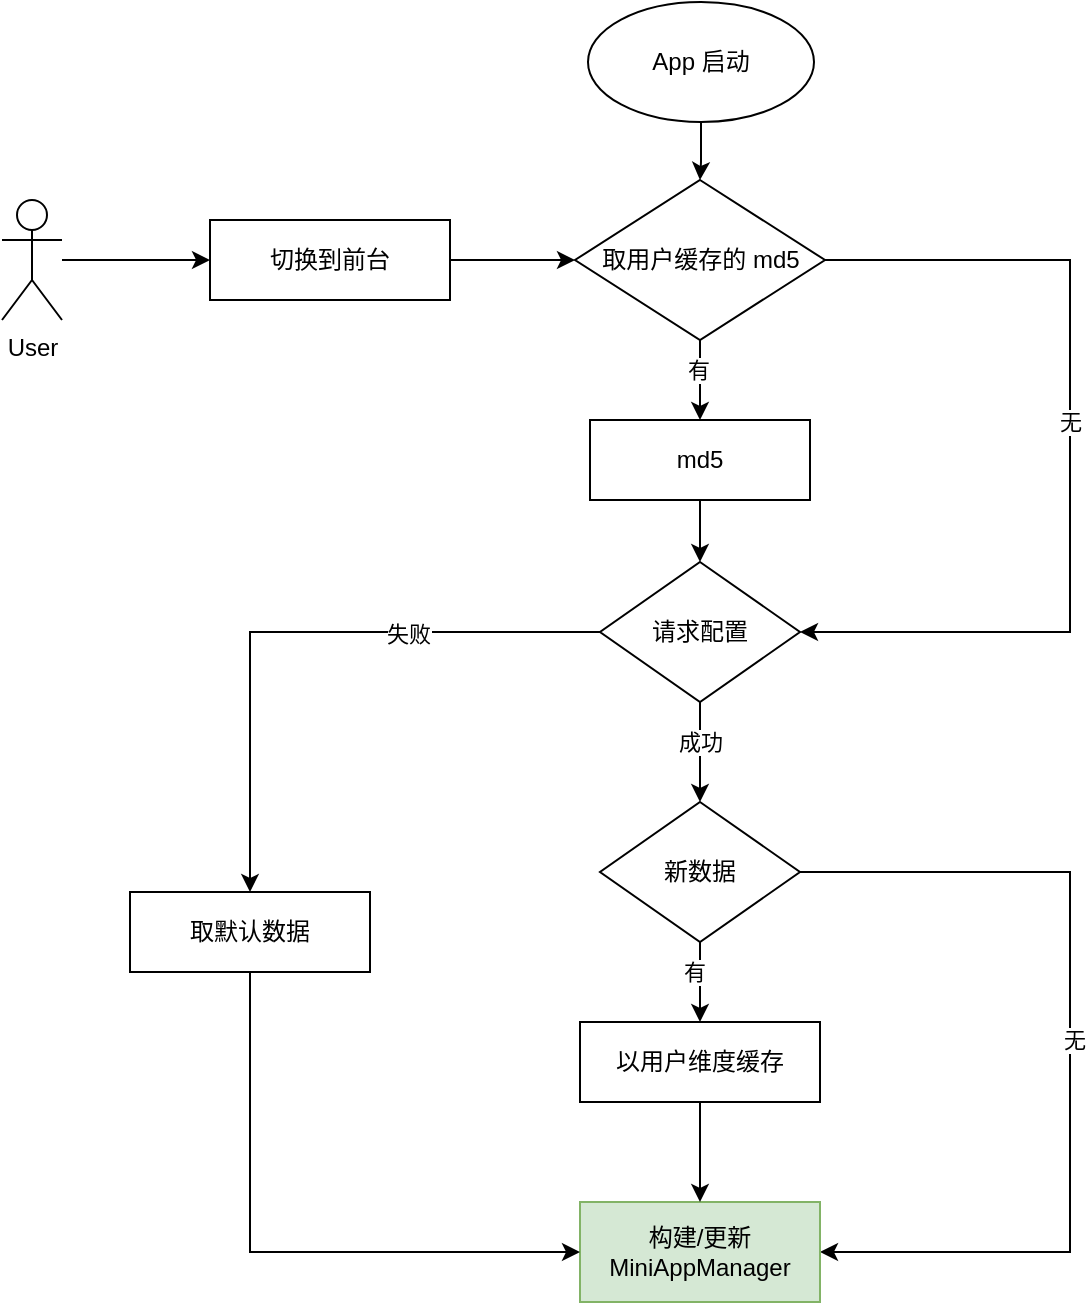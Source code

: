 <mxfile version="20.5.1" type="github" pages="2">
  <diagram id="qIdcDjwDj3UZT8pqLWE8" name="MiniApp 改造">
    <mxGraphModel dx="1106" dy="614" grid="1" gridSize="10" guides="1" tooltips="1" connect="1" arrows="1" fold="1" page="1" pageScale="1" pageWidth="827" pageHeight="1169" math="0" shadow="0">
      <root>
        <mxCell id="0" />
        <mxCell id="1" parent="0" />
        <mxCell id="k7nwWT6xpRdfo8nqjPlU-28" style="edgeStyle=orthogonalEdgeStyle;rounded=0;orthogonalLoop=1;jettySize=auto;html=1;entryX=0.5;entryY=0;entryDx=0;entryDy=0;" parent="1" source="k7nwWT6xpRdfo8nqjPlU-1" target="k7nwWT6xpRdfo8nqjPlU-6" edge="1">
          <mxGeometry relative="1" as="geometry" />
        </mxCell>
        <mxCell id="k7nwWT6xpRdfo8nqjPlU-1" value="App 启动" style="ellipse;whiteSpace=wrap;html=1;" parent="1" vertex="1">
          <mxGeometry x="449" y="100" width="113" height="60" as="geometry" />
        </mxCell>
        <mxCell id="k7nwWT6xpRdfo8nqjPlU-31" style="edgeStyle=orthogonalEdgeStyle;rounded=0;orthogonalLoop=1;jettySize=auto;html=1;entryX=0;entryY=0.5;entryDx=0;entryDy=0;" parent="1" source="k7nwWT6xpRdfo8nqjPlU-2" target="k7nwWT6xpRdfo8nqjPlU-3" edge="1">
          <mxGeometry relative="1" as="geometry" />
        </mxCell>
        <mxCell id="k7nwWT6xpRdfo8nqjPlU-2" value="User" style="shape=umlActor;verticalLabelPosition=bottom;verticalAlign=top;html=1;outlineConnect=0;" parent="1" vertex="1">
          <mxGeometry x="156" y="199" width="30" height="60" as="geometry" />
        </mxCell>
        <mxCell id="k7nwWT6xpRdfo8nqjPlU-29" style="edgeStyle=orthogonalEdgeStyle;rounded=0;orthogonalLoop=1;jettySize=auto;html=1;entryX=0;entryY=0.5;entryDx=0;entryDy=0;" parent="1" source="k7nwWT6xpRdfo8nqjPlU-3" target="k7nwWT6xpRdfo8nqjPlU-6" edge="1">
          <mxGeometry relative="1" as="geometry" />
        </mxCell>
        <mxCell id="k7nwWT6xpRdfo8nqjPlU-3" value="切换到前台" style="rounded=0;whiteSpace=wrap;html=1;" parent="1" vertex="1">
          <mxGeometry x="260" y="209" width="120" height="40" as="geometry" />
        </mxCell>
        <mxCell id="k7nwWT6xpRdfo8nqjPlU-15" value="" style="edgeStyle=orthogonalEdgeStyle;rounded=0;orthogonalLoop=1;jettySize=auto;html=1;" parent="1" source="k7nwWT6xpRdfo8nqjPlU-5" target="k7nwWT6xpRdfo8nqjPlU-9" edge="1">
          <mxGeometry relative="1" as="geometry" />
        </mxCell>
        <mxCell id="k7nwWT6xpRdfo8nqjPlU-20" value="成功" style="edgeLabel;html=1;align=center;verticalAlign=middle;resizable=0;points=[];" parent="k7nwWT6xpRdfo8nqjPlU-15" vertex="1" connectable="0">
          <mxGeometry x="-0.475" y="1" relative="1" as="geometry">
            <mxPoint x="-1" y="7" as="offset" />
          </mxGeometry>
        </mxCell>
        <mxCell id="k7nwWT6xpRdfo8nqjPlU-22" style="edgeStyle=orthogonalEdgeStyle;rounded=0;orthogonalLoop=1;jettySize=auto;html=1;entryX=0.5;entryY=0;entryDx=0;entryDy=0;" parent="1" source="k7nwWT6xpRdfo8nqjPlU-5" target="k7nwWT6xpRdfo8nqjPlU-21" edge="1">
          <mxGeometry relative="1" as="geometry" />
        </mxCell>
        <mxCell id="k7nwWT6xpRdfo8nqjPlU-23" value="失败" style="edgeLabel;html=1;align=center;verticalAlign=middle;resizable=0;points=[];" parent="k7nwWT6xpRdfo8nqjPlU-22" vertex="1" connectable="0">
          <mxGeometry x="-0.366" y="1" relative="1" as="geometry">
            <mxPoint as="offset" />
          </mxGeometry>
        </mxCell>
        <mxCell id="k7nwWT6xpRdfo8nqjPlU-5" value="请求配置" style="rhombus;whiteSpace=wrap;html=1;" parent="1" vertex="1">
          <mxGeometry x="455" y="380" width="100" height="70" as="geometry" />
        </mxCell>
        <mxCell id="k7nwWT6xpRdfo8nqjPlU-11" style="edgeStyle=orthogonalEdgeStyle;rounded=0;orthogonalLoop=1;jettySize=auto;html=1;entryX=0.5;entryY=0;entryDx=0;entryDy=0;" parent="1" source="k7nwWT6xpRdfo8nqjPlU-6" target="k7nwWT6xpRdfo8nqjPlU-7" edge="1">
          <mxGeometry relative="1" as="geometry" />
        </mxCell>
        <mxCell id="k7nwWT6xpRdfo8nqjPlU-18" value="有" style="edgeLabel;html=1;align=center;verticalAlign=middle;resizable=0;points=[];" parent="k7nwWT6xpRdfo8nqjPlU-11" vertex="1" connectable="0">
          <mxGeometry x="-0.275" y="-1" relative="1" as="geometry">
            <mxPoint as="offset" />
          </mxGeometry>
        </mxCell>
        <mxCell id="k7nwWT6xpRdfo8nqjPlU-13" style="edgeStyle=orthogonalEdgeStyle;rounded=0;orthogonalLoop=1;jettySize=auto;html=1;entryX=1;entryY=0.5;entryDx=0;entryDy=0;exitX=1;exitY=0.5;exitDx=0;exitDy=0;" parent="1" source="k7nwWT6xpRdfo8nqjPlU-6" target="k7nwWT6xpRdfo8nqjPlU-5" edge="1">
          <mxGeometry relative="1" as="geometry">
            <Array as="points">
              <mxPoint x="690" y="229" />
              <mxPoint x="690" y="415" />
            </Array>
          </mxGeometry>
        </mxCell>
        <mxCell id="k7nwWT6xpRdfo8nqjPlU-19" value="无" style="edgeLabel;html=1;align=center;verticalAlign=middle;resizable=0;points=[];" parent="k7nwWT6xpRdfo8nqjPlU-13" vertex="1" connectable="0">
          <mxGeometry x="-0.018" y="4" relative="1" as="geometry">
            <mxPoint x="-4" y="-15" as="offset" />
          </mxGeometry>
        </mxCell>
        <mxCell id="k7nwWT6xpRdfo8nqjPlU-6" value="取用户缓存的 md5" style="rhombus;whiteSpace=wrap;html=1;" parent="1" vertex="1">
          <mxGeometry x="442.5" y="189" width="125" height="80" as="geometry" />
        </mxCell>
        <mxCell id="k7nwWT6xpRdfo8nqjPlU-14" style="edgeStyle=orthogonalEdgeStyle;rounded=0;orthogonalLoop=1;jettySize=auto;html=1;entryX=0.5;entryY=0;entryDx=0;entryDy=0;" parent="1" source="k7nwWT6xpRdfo8nqjPlU-7" target="k7nwWT6xpRdfo8nqjPlU-5" edge="1">
          <mxGeometry relative="1" as="geometry" />
        </mxCell>
        <mxCell id="k7nwWT6xpRdfo8nqjPlU-7" value="md5" style="whiteSpace=wrap;html=1;" parent="1" vertex="1">
          <mxGeometry x="450" y="309" width="110" height="40" as="geometry" />
        </mxCell>
        <mxCell id="k7nwWT6xpRdfo8nqjPlU-16" style="edgeStyle=orthogonalEdgeStyle;rounded=0;orthogonalLoop=1;jettySize=auto;html=1;entryX=0.5;entryY=0;entryDx=0;entryDy=0;" parent="1" source="k7nwWT6xpRdfo8nqjPlU-9" target="qJ52JjVPG2BVUz1fdkMk-5" edge="1">
          <mxGeometry relative="1" as="geometry">
            <mxPoint x="505" y="630" as="targetPoint" />
          </mxGeometry>
        </mxCell>
        <mxCell id="k7nwWT6xpRdfo8nqjPlU-25" value="有" style="edgeLabel;html=1;align=center;verticalAlign=middle;resizable=0;points=[];" parent="k7nwWT6xpRdfo8nqjPlU-16" vertex="1" connectable="0">
          <mxGeometry x="-0.26" y="-3" relative="1" as="geometry">
            <mxPoint as="offset" />
          </mxGeometry>
        </mxCell>
        <mxCell id="m98GCqlLoSxr4hQ4DAS8-2" style="edgeStyle=orthogonalEdgeStyle;rounded=0;orthogonalLoop=1;jettySize=auto;html=1;entryX=1;entryY=0.5;entryDx=0;entryDy=0;" edge="1" parent="1" source="k7nwWT6xpRdfo8nqjPlU-9" target="k7nwWT6xpRdfo8nqjPlU-10">
          <mxGeometry relative="1" as="geometry">
            <Array as="points">
              <mxPoint x="690" y="535" />
              <mxPoint x="690" y="725" />
            </Array>
          </mxGeometry>
        </mxCell>
        <mxCell id="m98GCqlLoSxr4hQ4DAS8-3" value="无" style="edgeLabel;html=1;align=center;verticalAlign=middle;resizable=0;points=[];" vertex="1" connectable="0" parent="m98GCqlLoSxr4hQ4DAS8-2">
          <mxGeometry x="-0.028" y="2" relative="1" as="geometry">
            <mxPoint as="offset" />
          </mxGeometry>
        </mxCell>
        <mxCell id="k7nwWT6xpRdfo8nqjPlU-9" value="新数据" style="rhombus;whiteSpace=wrap;html=1;" parent="1" vertex="1">
          <mxGeometry x="455" y="500" width="100" height="70" as="geometry" />
        </mxCell>
        <mxCell id="k7nwWT6xpRdfo8nqjPlU-10" value="构建/更新 MiniAppManager" style="whiteSpace=wrap;html=1;fillColor=#d5e8d4;strokeColor=#82b366;" parent="1" vertex="1">
          <mxGeometry x="445" y="700" width="120" height="50" as="geometry" />
        </mxCell>
        <mxCell id="m98GCqlLoSxr4hQ4DAS8-1" style="edgeStyle=orthogonalEdgeStyle;rounded=0;orthogonalLoop=1;jettySize=auto;html=1;entryX=0;entryY=0.5;entryDx=0;entryDy=0;" edge="1" parent="1" source="k7nwWT6xpRdfo8nqjPlU-21" target="k7nwWT6xpRdfo8nqjPlU-10">
          <mxGeometry relative="1" as="geometry">
            <Array as="points">
              <mxPoint x="280" y="725" />
            </Array>
          </mxGeometry>
        </mxCell>
        <mxCell id="k7nwWT6xpRdfo8nqjPlU-21" value="取默认数据" style="whiteSpace=wrap;html=1;" parent="1" vertex="1">
          <mxGeometry x="220" y="545" width="120" height="40" as="geometry" />
        </mxCell>
        <mxCell id="qJ52JjVPG2BVUz1fdkMk-7" style="edgeStyle=orthogonalEdgeStyle;rounded=0;orthogonalLoop=1;jettySize=auto;html=1;entryX=0.5;entryY=0;entryDx=0;entryDy=0;" parent="1" source="qJ52JjVPG2BVUz1fdkMk-5" target="k7nwWT6xpRdfo8nqjPlU-10" edge="1">
          <mxGeometry relative="1" as="geometry" />
        </mxCell>
        <mxCell id="qJ52JjVPG2BVUz1fdkMk-5" value="以用户维度缓存" style="rounded=0;whiteSpace=wrap;html=1;" parent="1" vertex="1">
          <mxGeometry x="445" y="610" width="120" height="40" as="geometry" />
        </mxCell>
      </root>
    </mxGraphModel>
  </diagram>
  <diagram id="siqM-UVXF9p-lCljBy9X" name="类图">
    <mxGraphModel dx="1106" dy="614" grid="1" gridSize="10" guides="1" tooltips="1" connect="1" arrows="1" fold="1" page="1" pageScale="1" pageWidth="827" pageHeight="1169" math="0" shadow="0">
      <root>
        <mxCell id="0" />
        <mxCell id="1" parent="0" />
        <mxCell id="L51nYk7QgC1-J27hy4gM-5" value="DESMiniApp" style="swimlane;fontStyle=0;childLayout=stackLayout;horizontal=1;startSize=26;fillColor=none;horizontalStack=0;resizeParent=1;resizeParentMax=0;resizeLast=0;collapsible=1;marginBottom=0;" parent="1" vertex="1">
          <mxGeometry x="380" y="393" width="140" height="156" as="geometry" />
        </mxCell>
        <mxCell id="L51nYk7QgC1-J27hy4gM-7" value="+ appId" style="text;strokeColor=none;fillColor=none;align=left;verticalAlign=top;spacingLeft=4;spacingRight=4;overflow=hidden;rotatable=0;points=[[0,0.5],[1,0.5]];portConstraint=eastwest;" parent="L51nYk7QgC1-J27hy4gM-5" vertex="1">
          <mxGeometry y="26" width="140" height="26" as="geometry" />
        </mxCell>
        <mxCell id="L51nYk7QgC1-J27hy4gM-8" value="+ appName" style="text;strokeColor=none;fillColor=none;align=left;verticalAlign=top;spacingLeft=4;spacingRight=4;overflow=hidden;rotatable=0;points=[[0,0.5],[1,0.5]];portConstraint=eastwest;" parent="L51nYk7QgC1-J27hy4gM-5" vertex="1">
          <mxGeometry y="52" width="140" height="26" as="geometry" />
        </mxCell>
        <mxCell id="L51nYk7QgC1-J27hy4gM-21" value="+ prefetch" style="text;strokeColor=none;fillColor=none;align=left;verticalAlign=top;spacingLeft=4;spacingRight=4;overflow=hidden;rotatable=0;points=[[0,0.5],[1,0.5]];portConstraint=eastwest;" parent="L51nYk7QgC1-J27hy4gM-5" vertex="1">
          <mxGeometry y="78" width="140" height="26" as="geometry" />
        </mxCell>
        <mxCell id="L51nYk7QgC1-J27hy4gM-22" value="+ degrade" style="text;strokeColor=none;fillColor=none;align=left;verticalAlign=top;spacingLeft=4;spacingRight=4;overflow=hidden;rotatable=0;points=[[0,0.5],[1,0.5]];portConstraint=eastwest;" parent="L51nYk7QgC1-J27hy4gM-5" vertex="1">
          <mxGeometry y="104" width="140" height="26" as="geometry" />
        </mxCell>
        <mxCell id="L51nYk7QgC1-J27hy4gM-23" value="+ ...." style="text;strokeColor=none;fillColor=none;align=left;verticalAlign=top;spacingLeft=4;spacingRight=4;overflow=hidden;rotatable=0;points=[[0,0.5],[1,0.5]];portConstraint=eastwest;" parent="L51nYk7QgC1-J27hy4gM-5" vertex="1">
          <mxGeometry y="130" width="140" height="26" as="geometry" />
        </mxCell>
        <mxCell id="L51nYk7QgC1-J27hy4gM-9" value="DESMiniAppManager" style="swimlane;fontStyle=1;align=center;verticalAlign=top;childLayout=stackLayout;horizontal=1;startSize=26;horizontalStack=0;resizeParent=1;resizeParentMax=0;resizeLast=0;collapsible=1;marginBottom=0;" parent="1" vertex="1">
          <mxGeometry x="80" y="380" width="160" height="190" as="geometry" />
        </mxCell>
        <mxCell id="L51nYk7QgC1-J27hy4gM-15" value="+ shareInstance" style="text;strokeColor=none;fillColor=none;align=left;verticalAlign=top;spacingLeft=4;spacingRight=4;overflow=hidden;rotatable=0;points=[[0,0.5],[1,0.5]];portConstraint=eastwest;" parent="L51nYk7QgC1-J27hy4gM-9" vertex="1">
          <mxGeometry y="26" width="160" height="26" as="geometry" />
        </mxCell>
        <mxCell id="L51nYk7QgC1-J27hy4gM-17" value="+ miniApps" style="text;strokeColor=none;fillColor=none;align=left;verticalAlign=top;spacingLeft=4;spacingRight=4;overflow=hidden;rotatable=0;points=[[0,0.5],[1,0.5]];portConstraint=eastwest;" parent="L51nYk7QgC1-J27hy4gM-9" vertex="1">
          <mxGeometry y="52" width="160" height="26" as="geometry" />
        </mxCell>
        <mxCell id="L51nYk7QgC1-J27hy4gM-11" value="" style="line;strokeWidth=1;fillColor=none;align=left;verticalAlign=middle;spacingTop=-1;spacingLeft=3;spacingRight=3;rotatable=0;labelPosition=right;points=[];portConstraint=eastwest;strokeColor=inherit;" parent="L51nYk7QgC1-J27hy4gM-9" vertex="1">
          <mxGeometry y="78" width="160" height="8" as="geometry" />
        </mxCell>
        <mxCell id="L51nYk7QgC1-J27hy4gM-14" value="+ generateMiniAppsBy:" style="text;strokeColor=none;fillColor=none;align=left;verticalAlign=top;spacingLeft=4;spacingRight=4;overflow=hidden;rotatable=0;points=[[0,0.5],[1,0.5]];portConstraint=eastwest;" parent="L51nYk7QgC1-J27hy4gM-9" vertex="1">
          <mxGeometry y="86" width="160" height="26" as="geometry" />
        </mxCell>
        <mxCell id="L51nYk7QgC1-J27hy4gM-18" value="+ updateMiniApps" style="text;strokeColor=none;fillColor=none;align=left;verticalAlign=top;spacingLeft=4;spacingRight=4;overflow=hidden;rotatable=0;points=[[0,0.5],[1,0.5]];portConstraint=eastwest;" parent="L51nYk7QgC1-J27hy4gM-9" vertex="1">
          <mxGeometry y="112" width="160" height="26" as="geometry" />
        </mxCell>
        <mxCell id="L51nYk7QgC1-J27hy4gM-19" value="+ getMiniAppByCategory:" style="text;strokeColor=none;fillColor=none;align=left;verticalAlign=top;spacingLeft=4;spacingRight=4;overflow=hidden;rotatable=0;points=[[0,0.5],[1,0.5]];portConstraint=eastwest;" parent="L51nYk7QgC1-J27hy4gM-9" vertex="1">
          <mxGeometry y="138" width="160" height="26" as="geometry" />
        </mxCell>
        <mxCell id="L51nYk7QgC1-J27hy4gM-20" value="+ preloadMiniApps" style="text;strokeColor=none;fillColor=none;align=left;verticalAlign=top;spacingLeft=4;spacingRight=4;overflow=hidden;rotatable=0;points=[[0,0.5],[1,0.5]];portConstraint=eastwest;" parent="L51nYk7QgC1-J27hy4gM-9" vertex="1">
          <mxGeometry y="164" width="160" height="26" as="geometry" />
        </mxCell>
        <mxCell id="L51nYk7QgC1-J27hy4gM-25" style="edgeStyle=orthogonalEdgeStyle;rounded=0;orthogonalLoop=1;jettySize=auto;html=1;entryX=-0.007;entryY=0.093;entryDx=0;entryDy=0;entryPerimeter=0;exitX=1;exitY=0.5;exitDx=0;exitDy=0;" parent="1" source="L51nYk7QgC1-J27hy4gM-17" target="L51nYk7QgC1-J27hy4gM-5" edge="1">
          <mxGeometry relative="1" as="geometry" />
        </mxCell>
      </root>
    </mxGraphModel>
  </diagram>
</mxfile>
